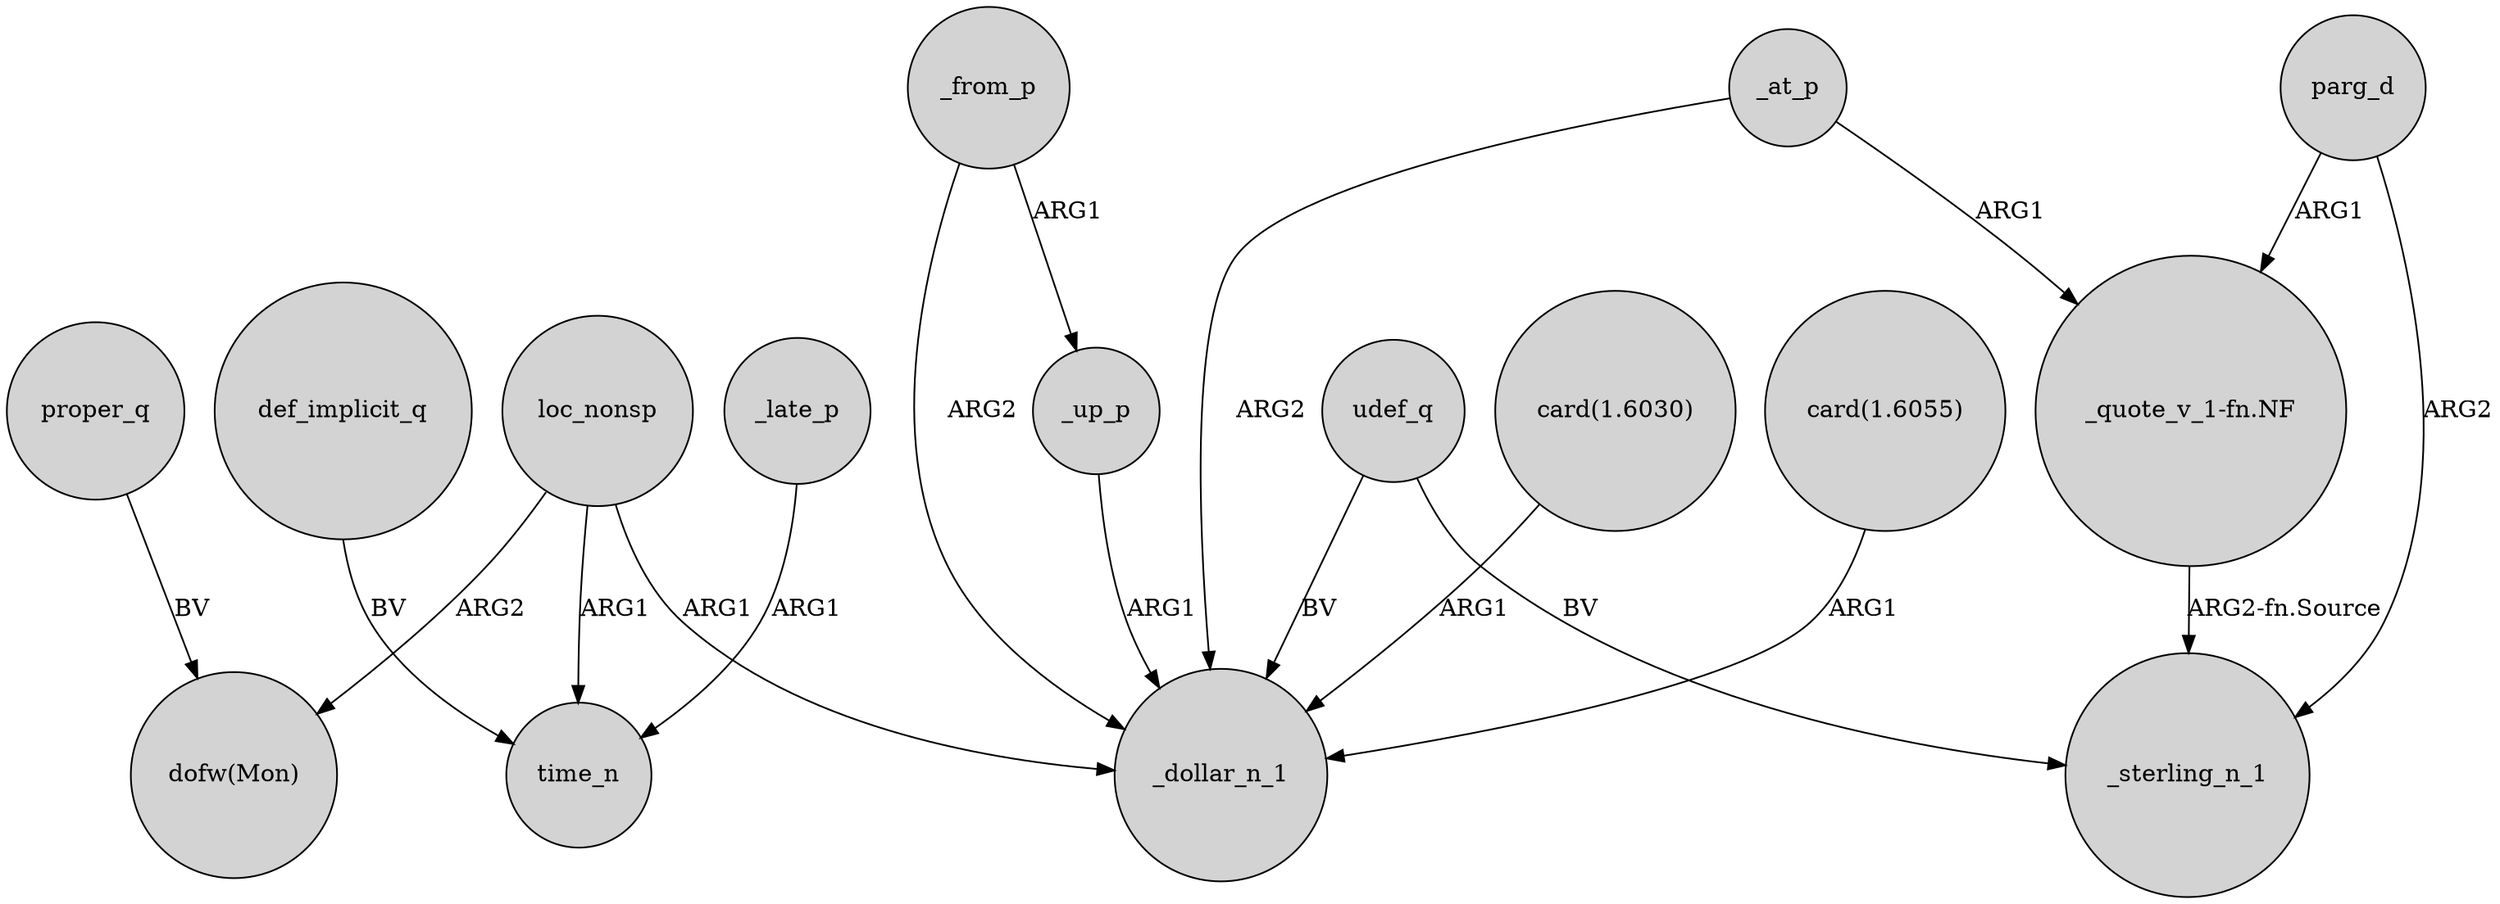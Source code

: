 digraph {
	node [shape=circle style=filled]
	loc_nonsp -> "dofw(Mon)" [label=ARG2]
	_late_p -> time_n [label=ARG1]
	_from_p -> _up_p [label=ARG1]
	parg_d -> _sterling_n_1 [label=ARG2]
	_up_p -> _dollar_n_1 [label=ARG1]
	"_quote_v_1-fn.NF" -> _sterling_n_1 [label="ARG2-fn.Source"]
	_at_p -> _dollar_n_1 [label=ARG2]
	udef_q -> _sterling_n_1 [label=BV]
	_at_p -> "_quote_v_1-fn.NF" [label=ARG1]
	loc_nonsp -> time_n [label=ARG1]
	_from_p -> _dollar_n_1 [label=ARG2]
	loc_nonsp -> _dollar_n_1 [label=ARG1]
	proper_q -> "dofw(Mon)" [label=BV]
	"card(1.6030)" -> _dollar_n_1 [label=ARG1]
	"card(1.6055)" -> _dollar_n_1 [label=ARG1]
	parg_d -> "_quote_v_1-fn.NF" [label=ARG1]
	udef_q -> _dollar_n_1 [label=BV]
	def_implicit_q -> time_n [label=BV]
}
